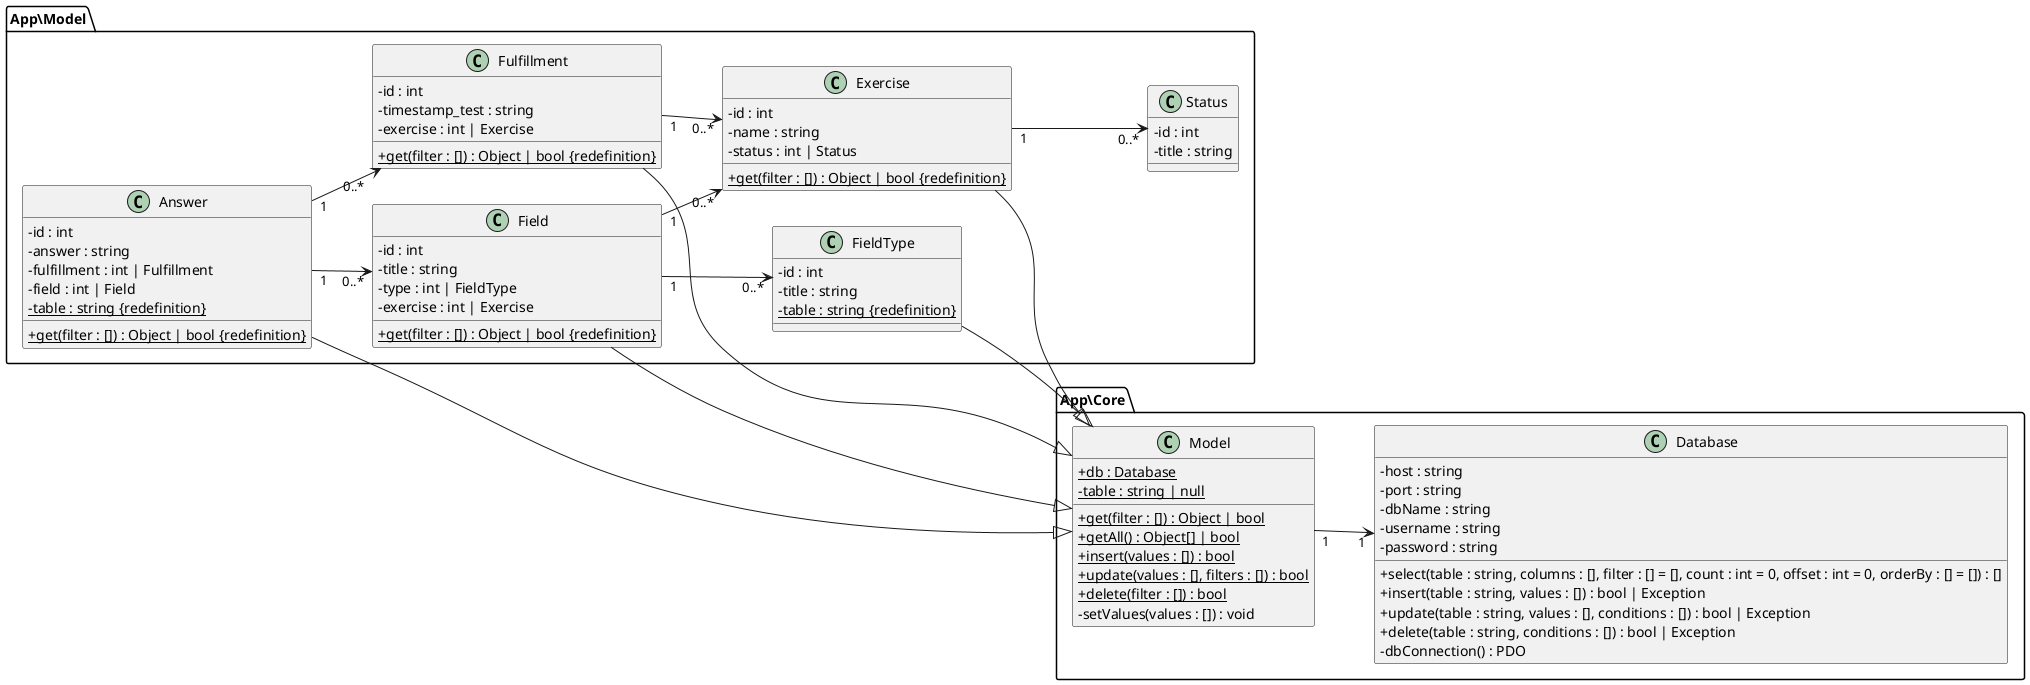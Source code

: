 @startuml

skinparam classAttributeIconSize 0
left to right direction

package App\Core{
    class Model {
        + {static} db : Database
        - {static} table : string | null
        + {static} get(filter : []) : Object | bool
        + {static} getAll() : Object[] | bool
        + {static} insert(values : []) : bool
        + {static} update(values : [], filters : []) : bool
        + {static} delete(filter : []) : bool
        - setValues(values : []) : void
    }

    class Database {
        - host : string
        - port : string
        - dbName : string
        - username : string
        - password : string
        + select(table : string, columns : [], filter : [] = [], count : int = 0, offset : int = 0, orderBy : [] = []) : []
        + insert(table : string, values : []) : bool | Exception
        + update(table : string, values : [], conditions : []) : bool | Exception
        + delete(table : string, conditions : []) : bool | Exception
        - dbConnection() : PDO
    }

    Model "1" --> "1" Database
}

package App\Model{
    class Answer{
        - id : int
        - answer : string
        - fulfillment : int | Fulfillment
        - field : int | Field
        - {static} table : string {redefinition}
        + {static} get(filter : []) : Object | bool {redefinition}
    }
    Answer "1" --> "0..*" Fulfillment
    Answer "1" --> "0..*" Field

    class Field{
        - id : int
        - title : string
        - type : int | FieldType
        - exercise : int | Exercise
        + {static} get(filter : []) : Object | bool {redefinition}
    }
    Field "1" --> "0..*" FieldType
    Field "1" --> "0..*" Exercise

    class Exercise{
        - id : int
        - name : string
        - status : int | Status
        + {static} get(filter : []) : Object | bool {redefinition}
    }
    Exercise "1" --> "0..*" Status

    class FieldType{
        - id : int
        - title : string
        - {static} table : string {redefinition}
    }

    class Fulfillment{
        - id : int
        - timestamp_test : string
        - exercise : int | Exercise
        + {static} get(filter : []) : Object | bool {redefinition}
    }
    Fulfillment "1" --> "0..*" Exercise

    class Status{
        - id : int
        - title : string
    }
}

Answer --|> Model
Field --|> Model
Exercise --|> Model
FieldType --|> Model
Fulfillment --|> Model

@enduml